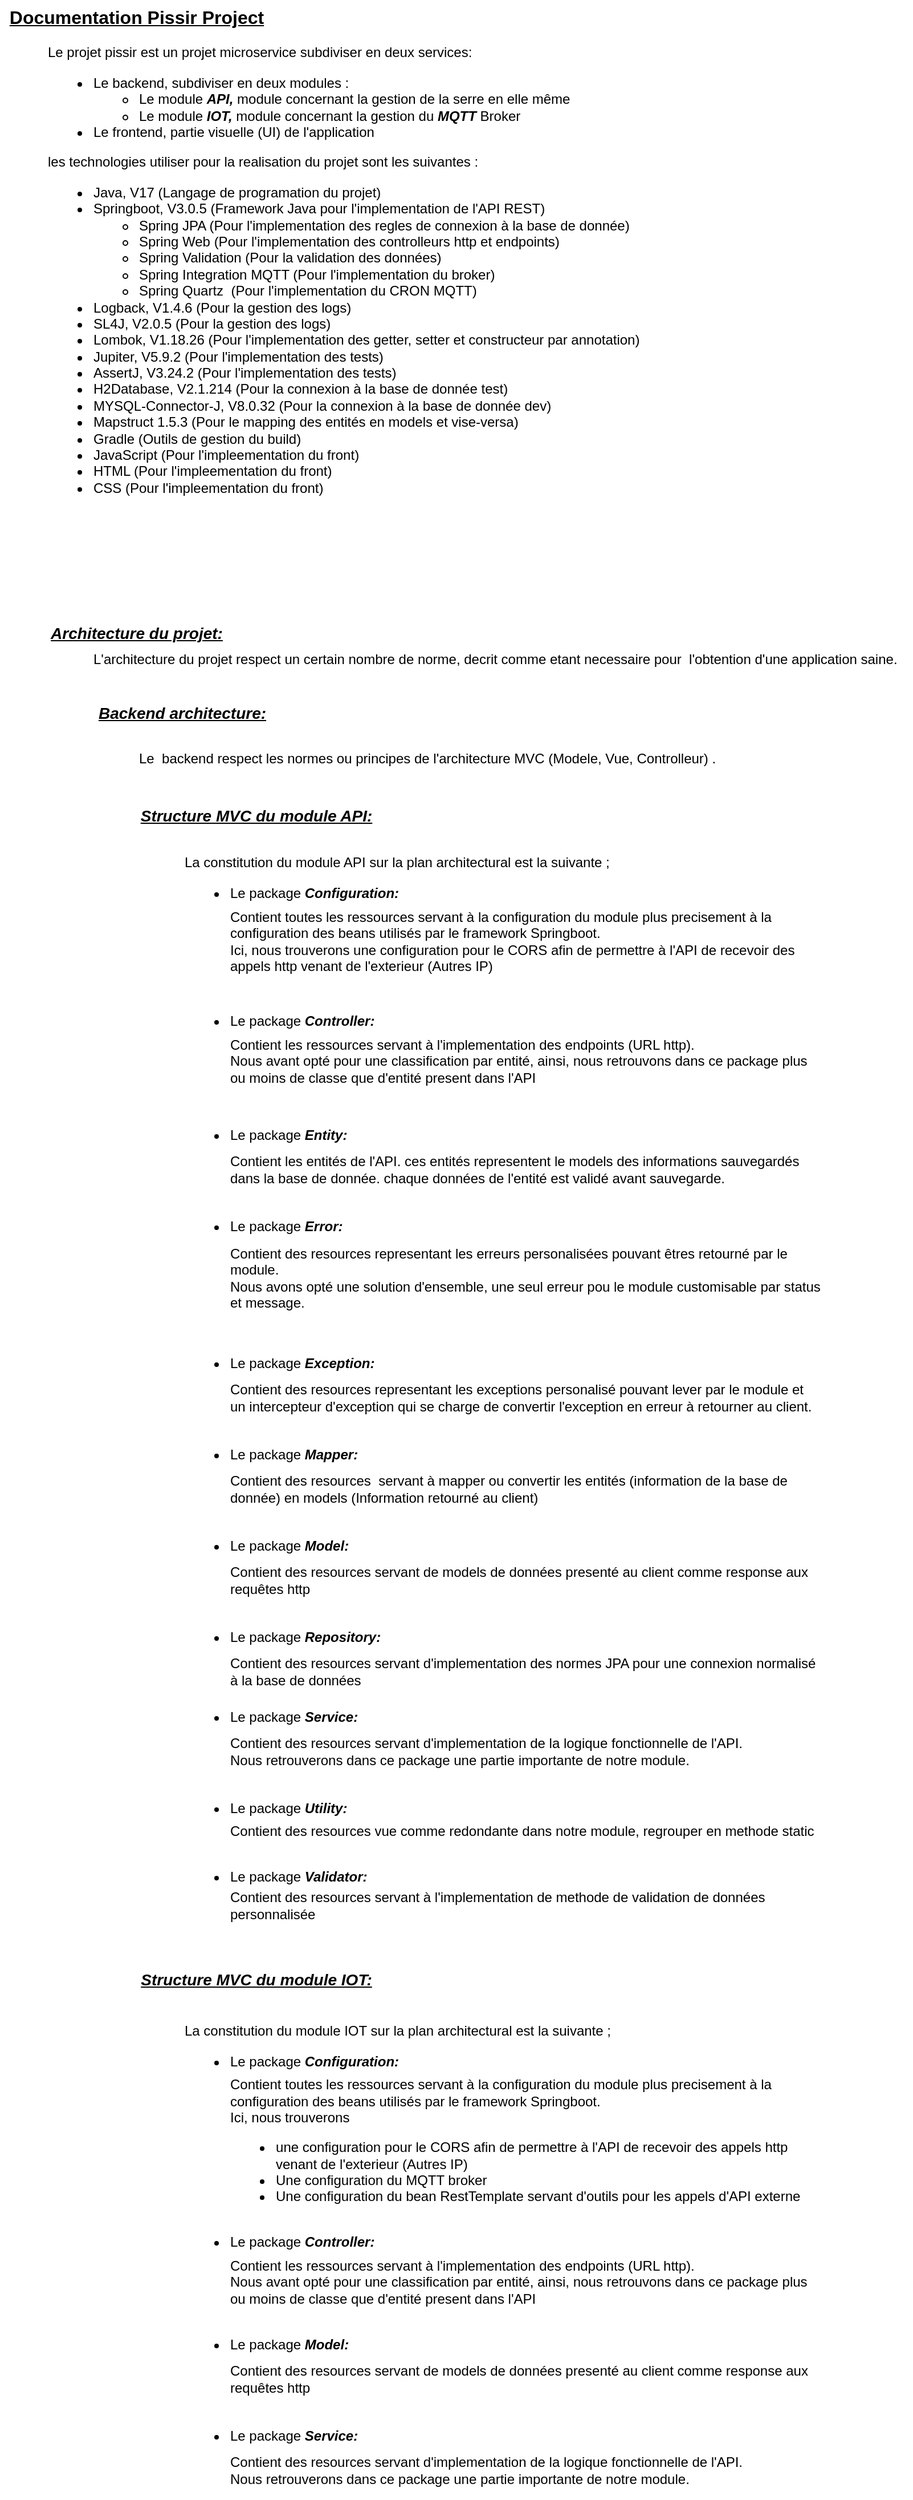 <mxfile version="21.1.2" type="device">
  <diagram name="Page-1" id="ux6zau2yHKvC5HA0hhAy">
    <mxGraphModel dx="812" dy="877" grid="1" gridSize="10" guides="1" tooltips="1" connect="1" arrows="1" fold="1" page="1" pageScale="1" pageWidth="827" pageHeight="1169" math="0" shadow="0">
      <root>
        <mxCell id="0" />
        <mxCell id="1" parent="0" />
        <mxCell id="L14MOquYi8NIOUNwayBG-1" value="&lt;b&gt;&lt;font style=&quot;font-size: 16px;&quot;&gt;&lt;u&gt;Documentation Pissir Project&lt;/u&gt;&lt;/font&gt;&lt;/b&gt;" style="text;html=1;strokeColor=none;fillColor=none;align=center;verticalAlign=middle;whiteSpace=wrap;rounded=0;" parent="1" vertex="1">
          <mxGeometry width="240" height="30" as="geometry" />
        </mxCell>
        <mxCell id="L14MOquYi8NIOUNwayBG-2" value="&lt;b&gt;&lt;i&gt;&lt;u&gt;&lt;font style=&quot;font-size: 14px;&quot;&gt;Architecture du projet:&lt;/font&gt;&lt;/u&gt;&lt;/i&gt;&lt;/b&gt;" style="text;html=1;strokeColor=none;fillColor=none;align=center;verticalAlign=middle;whiteSpace=wrap;rounded=0;" parent="1" vertex="1">
          <mxGeometry x="40" y="540" width="160" height="30" as="geometry" />
        </mxCell>
        <mxCell id="L14MOquYi8NIOUNwayBG-3" value="Le projet pissir est un projet microservice subdiviser en deux services:&lt;br&gt;&lt;ul&gt;&lt;li&gt;Le backend, subdiviser en deux modules :&lt;/li&gt;&lt;ul&gt;&lt;li&gt;Le module &lt;b style=&quot;font-style: italic;&quot;&gt;API, &lt;/b&gt;module concernant la gestion de la serre en elle même&lt;/li&gt;&lt;li&gt;Le module &lt;i style=&quot;font-weight: bold;&quot;&gt;IOT,&lt;/i&gt; module concernant la gestion du &lt;b&gt;&lt;i&gt;MQTT&lt;/i&gt;&lt;/b&gt; Broker&lt;/li&gt;&lt;/ul&gt;&lt;li&gt;Le frontend, partie visuelle (UI) de l&#39;application&lt;/li&gt;&lt;/ul&gt;&lt;div&gt;les technologies utiliser pour la realisation du projet sont les suivantes :&lt;/div&gt;&lt;div&gt;&lt;ul&gt;&lt;li&gt;Java, V17 (Langage de programation du projet)&lt;/li&gt;&lt;li&gt;Springboot, V3.0.5 (Framework Java pour l&#39;implementation de l&#39;API REST)&lt;/li&gt;&lt;ul&gt;&lt;li&gt;Spring JPA (Pour l&#39;implementation des regles de connexion à la base de donnée)&lt;/li&gt;&lt;li&gt;Spring Web (Pour l&#39;implementation des controlleurs http et endpoints)&lt;/li&gt;&lt;li&gt;Spring Validation (Pour la validation des données)&lt;/li&gt;&lt;li&gt;Spring Integration MQTT (Pour l&#39;implementation du broker)&lt;/li&gt;&lt;li&gt;Spring Quartz&amp;nbsp;&amp;nbsp;(Pour l&#39;implementation du CRON MQTT)&lt;/li&gt;&lt;/ul&gt;&lt;li&gt;Logback, V1.4.6 (Pour la gestion des logs)&lt;/li&gt;&lt;li&gt;SL4J, V2.0.5 (Pour la gestion des logs)&lt;/li&gt;&lt;li&gt;Lombok, V1.18.26 (Pour l&#39;implementation des getter, setter et constructeur par annotation)&lt;/li&gt;&lt;li&gt;Jupiter, V5.9.2 (Pour l&#39;implementation des tests)&lt;/li&gt;&lt;li&gt;AssertJ, V3.24.2 (Pour l&#39;implementation des tests)&lt;/li&gt;&lt;li&gt;H2Database, V2.1.214 (Pour la connexion à la base de donnée test)&lt;/li&gt;&lt;li&gt;MYSQL-Connector-J, V8.0.32 (Pour la connexion à la base de donnée dev)&lt;/li&gt;&lt;li&gt;Mapstruct 1.5.3 (Pour le mapping des entités en models et vise-versa)&lt;/li&gt;&lt;li&gt;Gradle (Outils de gestion du build)&lt;/li&gt;&lt;li&gt;JavaScript (Pour l&#39;impleementation du front)&lt;/li&gt;&lt;li&gt;HTML (Pour l&#39;impleementation du front)&lt;/li&gt;&lt;li&gt;CSS (Pour l&#39;impleementation du front)&lt;/li&gt;&lt;/ul&gt;&lt;/div&gt;&lt;div&gt;&lt;br&gt;&lt;/div&gt;" style="text;html=1;strokeColor=none;fillColor=none;align=left;verticalAlign=middle;whiteSpace=wrap;rounded=0;" parent="1" vertex="1">
          <mxGeometry x="40" y="30" width="760" height="440" as="geometry" />
        </mxCell>
        <mxCell id="aLYTQQsK3veODGx8UK8e-1" value="L&#39;architecture du projet respect un certain nombre de norme, decrit comme etant necessaire pour&amp;nbsp; l&#39;obtention d&#39;une application saine.&lt;br&gt;&amp;nbsp;" style="text;html=1;strokeColor=none;fillColor=none;align=left;verticalAlign=middle;whiteSpace=wrap;rounded=0;" vertex="1" parent="1">
          <mxGeometry x="80" y="570" width="720" height="30" as="geometry" />
        </mxCell>
        <mxCell id="aLYTQQsK3veODGx8UK8e-2" value="&lt;b&gt;&lt;i&gt;&lt;u&gt;&lt;font style=&quot;font-size: 14px;&quot;&gt;Backend architecture:&lt;/font&gt;&lt;/u&gt;&lt;/i&gt;&lt;/b&gt;" style="text;html=1;strokeColor=none;fillColor=none;align=center;verticalAlign=middle;whiteSpace=wrap;rounded=0;" vertex="1" parent="1">
          <mxGeometry x="80" y="610" width="160" height="30" as="geometry" />
        </mxCell>
        <mxCell id="aLYTQQsK3veODGx8UK8e-3" value="Le&amp;nbsp; backend respect les normes ou principes de l&#39;architecture MVC (Modele, Vue, Controlleur) .&lt;br&gt;" style="text;html=1;strokeColor=none;fillColor=none;align=left;verticalAlign=middle;whiteSpace=wrap;rounded=0;" vertex="1" parent="1">
          <mxGeometry x="120" y="650" width="640" height="30" as="geometry" />
        </mxCell>
        <mxCell id="aLYTQQsK3veODGx8UK8e-5" value="&lt;b&gt;&lt;i&gt;&lt;u&gt;&lt;font style=&quot;font-size: 14px;&quot;&gt;Structure MVC du module API:&lt;/font&gt;&lt;/u&gt;&lt;/i&gt;&lt;/b&gt;" style="text;html=1;strokeColor=none;fillColor=none;align=center;verticalAlign=middle;whiteSpace=wrap;rounded=0;" vertex="1" parent="1">
          <mxGeometry x="120" y="700" width="210" height="30" as="geometry" />
        </mxCell>
        <mxCell id="aLYTQQsK3veODGx8UK8e-7" value="Contient toutes les ressources servant à la configuration du module plus precisement à la configuration des beans utilisés par le framework Springboot.&lt;br&gt;Ici, nous trouverons u&lt;span style=&quot;background-color: initial;&quot;&gt;ne configuration pour le CORS afin de permettre à l&#39;API de recevoir des appels http venant de l&#39;exterieur (Autres IP)&amp;nbsp;&lt;/span&gt;" style="text;html=1;strokeColor=none;fillColor=none;align=left;verticalAlign=middle;whiteSpace=wrap;rounded=0;" vertex="1" parent="1">
          <mxGeometry x="200" y="790" width="520" height="70.51" as="geometry" />
        </mxCell>
        <mxCell id="aLYTQQsK3veODGx8UK8e-6" value="La constitution du module API sur la plan architectural est la suivante ;&lt;br&gt;&lt;ul&gt;&lt;li&gt;Le package &lt;b&gt;&lt;i&gt;Configuration:&lt;/i&gt;&lt;/b&gt;&lt;/li&gt;&lt;/ul&gt;" style="text;html=1;strokeColor=none;fillColor=none;align=left;verticalAlign=middle;whiteSpace=wrap;rounded=0;" vertex="1" parent="1">
          <mxGeometry x="160" y="730" width="640" height="90" as="geometry" />
        </mxCell>
        <mxCell id="aLYTQQsK3veODGx8UK8e-11" value="&lt;ul style=&quot;border-color: var(--border-color);&quot;&gt;&lt;li style=&quot;border-color: var(--border-color);&quot;&gt;Le package&amp;nbsp;&lt;b style=&quot;border-color: var(--border-color);&quot;&gt;&lt;i style=&quot;border-color: var(--border-color);&quot;&gt;Controller:&lt;/i&gt;&lt;/b&gt;&lt;/li&gt;&lt;/ul&gt;" style="text;html=1;strokeColor=none;fillColor=none;align=left;verticalAlign=middle;whiteSpace=wrap;rounded=0;" vertex="1" parent="1">
          <mxGeometry x="160" y="880" width="560" height="30" as="geometry" />
        </mxCell>
        <mxCell id="aLYTQQsK3veODGx8UK8e-12" value="Contient les ressources servant à l&#39;implementation des endpoints (URL http).&lt;br&gt;Nous avant opté pour une classification par entité, ainsi, nous retrouvons dans ce package plus ou moins de classe que d&#39;entité present dans l&#39;API" style="text;html=1;strokeColor=none;fillColor=none;align=left;verticalAlign=middle;whiteSpace=wrap;rounded=0;" vertex="1" parent="1">
          <mxGeometry x="200" y="900" width="520" height="60" as="geometry" />
        </mxCell>
        <mxCell id="aLYTQQsK3veODGx8UK8e-13" value="&lt;ul style=&quot;border-color: var(--border-color);&quot;&gt;&lt;li style=&quot;border-color: var(--border-color);&quot;&gt;Le package&amp;nbsp;&lt;b style=&quot;border-color: var(--border-color);&quot;&gt;&lt;i style=&quot;border-color: var(--border-color);&quot;&gt;Entity:&lt;/i&gt;&lt;/b&gt;&lt;/li&gt;&lt;/ul&gt;" style="text;html=1;strokeColor=none;fillColor=none;align=left;verticalAlign=middle;whiteSpace=wrap;rounded=0;" vertex="1" parent="1">
          <mxGeometry x="160" y="980" width="560" height="30" as="geometry" />
        </mxCell>
        <mxCell id="aLYTQQsK3veODGx8UK8e-14" value="Contient les entités de l&#39;API. ces entités representent le models des informations sauvegardés dans la base de donnée. chaque données de l&#39;entité est validé avant sauvegarde." style="text;html=1;strokeColor=none;fillColor=none;align=left;verticalAlign=middle;whiteSpace=wrap;rounded=0;" vertex="1" parent="1">
          <mxGeometry x="200" y="1000" width="520" height="50" as="geometry" />
        </mxCell>
        <mxCell id="aLYTQQsK3veODGx8UK8e-15" value="&lt;ul style=&quot;border-color: var(--border-color);&quot;&gt;&lt;li style=&quot;border-color: var(--border-color);&quot;&gt;Le package &lt;b&gt;&lt;i&gt;Error&lt;/i&gt;&lt;/b&gt;&lt;b style=&quot;border-color: var(--border-color);&quot;&gt;&lt;i style=&quot;border-color: var(--border-color);&quot;&gt;:&lt;/i&gt;&lt;/b&gt;&lt;/li&gt;&lt;/ul&gt;" style="text;html=1;strokeColor=none;fillColor=none;align=left;verticalAlign=middle;whiteSpace=wrap;rounded=0;" vertex="1" parent="1">
          <mxGeometry x="160" y="1060" width="560" height="30" as="geometry" />
        </mxCell>
        <mxCell id="aLYTQQsK3veODGx8UK8e-16" value="Contient des resources representant les erreurs personalisées pouvant êtres retourné par le module.&lt;br&gt;Nous avons opté une solution d&#39;ensemble, une seul erreur pou le module customisable par status et message." style="text;html=1;strokeColor=none;fillColor=none;align=left;verticalAlign=middle;whiteSpace=wrap;rounded=0;" vertex="1" parent="1">
          <mxGeometry x="200" y="1080" width="520" height="80" as="geometry" />
        </mxCell>
        <mxCell id="aLYTQQsK3veODGx8UK8e-17" value="&lt;ul style=&quot;border-color: var(--border-color);&quot;&gt;&lt;li style=&quot;border-color: var(--border-color);&quot;&gt;Le package &lt;b&gt;&lt;i&gt;Exception&lt;/i&gt;&lt;/b&gt;&lt;b style=&quot;border-color: var(--border-color);&quot;&gt;&lt;i style=&quot;border-color: var(--border-color);&quot;&gt;:&lt;/i&gt;&lt;/b&gt;&lt;/li&gt;&lt;/ul&gt;" style="text;html=1;strokeColor=none;fillColor=none;align=left;verticalAlign=middle;whiteSpace=wrap;rounded=0;" vertex="1" parent="1">
          <mxGeometry x="160" y="1180" width="560" height="30" as="geometry" />
        </mxCell>
        <mxCell id="aLYTQQsK3veODGx8UK8e-18" value="Contient des resources representant les exceptions personalisé pouvant lever par le module et un intercepteur d&#39;exception qui se charge de convertir l&#39;exception en erreur à retourner au client." style="text;html=1;strokeColor=none;fillColor=none;align=left;verticalAlign=middle;whiteSpace=wrap;rounded=0;" vertex="1" parent="1">
          <mxGeometry x="200" y="1200" width="520" height="50" as="geometry" />
        </mxCell>
        <mxCell id="aLYTQQsK3veODGx8UK8e-19" value="&lt;ul style=&quot;border-color: var(--border-color);&quot;&gt;&lt;li style=&quot;border-color: var(--border-color);&quot;&gt;Le package &lt;b&gt;&lt;i&gt;Mapper&lt;/i&gt;&lt;/b&gt;&lt;b style=&quot;border-color: var(--border-color);&quot;&gt;&lt;i style=&quot;border-color: var(--border-color);&quot;&gt;:&lt;/i&gt;&lt;/b&gt;&lt;/li&gt;&lt;/ul&gt;" style="text;html=1;strokeColor=none;fillColor=none;align=left;verticalAlign=middle;whiteSpace=wrap;rounded=0;" vertex="1" parent="1">
          <mxGeometry x="160" y="1260" width="560" height="30" as="geometry" />
        </mxCell>
        <mxCell id="aLYTQQsK3veODGx8UK8e-20" value="Contient des resources&amp;nbsp; servant à mapper ou convertir les entités (information de la base de donnée) en models (Information retourné au client)&amp;nbsp;" style="text;html=1;strokeColor=none;fillColor=none;align=left;verticalAlign=middle;whiteSpace=wrap;rounded=0;" vertex="1" parent="1">
          <mxGeometry x="200" y="1280" width="520" height="50" as="geometry" />
        </mxCell>
        <mxCell id="aLYTQQsK3veODGx8UK8e-21" value="Contient des resources servant de models de données presenté au client comme response aux requêtes http" style="text;html=1;strokeColor=none;fillColor=none;align=left;verticalAlign=middle;whiteSpace=wrap;rounded=0;" vertex="1" parent="1">
          <mxGeometry x="200" y="1360" width="520" height="50" as="geometry" />
        </mxCell>
        <mxCell id="aLYTQQsK3veODGx8UK8e-22" value="&lt;ul style=&quot;border-color: var(--border-color);&quot;&gt;&lt;li style=&quot;border-color: var(--border-color);&quot;&gt;Le package &lt;b&gt;&lt;i&gt;Model&lt;/i&gt;&lt;/b&gt;&lt;b style=&quot;border-color: var(--border-color);&quot;&gt;&lt;i style=&quot;border-color: var(--border-color);&quot;&gt;:&lt;/i&gt;&lt;/b&gt;&lt;/li&gt;&lt;/ul&gt;" style="text;html=1;strokeColor=none;fillColor=none;align=left;verticalAlign=middle;whiteSpace=wrap;rounded=0;" vertex="1" parent="1">
          <mxGeometry x="160" y="1340" width="560" height="30" as="geometry" />
        </mxCell>
        <mxCell id="aLYTQQsK3veODGx8UK8e-23" value="&lt;ul style=&quot;border-color: var(--border-color);&quot;&gt;&lt;li style=&quot;border-color: var(--border-color);&quot;&gt;Le package&amp;nbsp;&lt;b&gt;&lt;i&gt;Repository&lt;/i&gt;&lt;/b&gt;&lt;b style=&quot;border-color: var(--border-color);&quot;&gt;&lt;i style=&quot;border-color: var(--border-color);&quot;&gt;:&lt;/i&gt;&lt;/b&gt;&lt;/li&gt;&lt;/ul&gt;" style="text;html=1;strokeColor=none;fillColor=none;align=left;verticalAlign=middle;whiteSpace=wrap;rounded=0;" vertex="1" parent="1">
          <mxGeometry x="160" y="1420" width="560" height="30" as="geometry" />
        </mxCell>
        <mxCell id="aLYTQQsK3veODGx8UK8e-24" value="Contient des resources servant d&#39;implementation des normes JPA pour une connexion normalisé à la base de données" style="text;html=1;strokeColor=none;fillColor=none;align=left;verticalAlign=middle;whiteSpace=wrap;rounded=0;" vertex="1" parent="1">
          <mxGeometry x="200" y="1440" width="520" height="50" as="geometry" />
        </mxCell>
        <mxCell id="aLYTQQsK3veODGx8UK8e-25" value="&lt;ul style=&quot;border-color: var(--border-color);&quot;&gt;&lt;li style=&quot;border-color: var(--border-color);&quot;&gt;Le package&amp;nbsp;&lt;b&gt;&lt;i&gt;Service&lt;/i&gt;&lt;/b&gt;&lt;b style=&quot;border-color: var(--border-color);&quot;&gt;&lt;i style=&quot;border-color: var(--border-color);&quot;&gt;:&lt;/i&gt;&lt;/b&gt;&lt;/li&gt;&lt;/ul&gt;" style="text;html=1;strokeColor=none;fillColor=none;align=left;verticalAlign=middle;whiteSpace=wrap;rounded=0;" vertex="1" parent="1">
          <mxGeometry x="160" y="1490" width="560" height="30" as="geometry" />
        </mxCell>
        <mxCell id="aLYTQQsK3veODGx8UK8e-26" value="Contient des resources servant d&#39;implementation de la logique fonctionnelle de l&#39;API.&lt;br&gt;Nous retrouverons dans ce package une partie importante de notre module." style="text;html=1;strokeColor=none;fillColor=none;align=left;verticalAlign=middle;whiteSpace=wrap;rounded=0;" vertex="1" parent="1">
          <mxGeometry x="200" y="1510" width="520" height="50" as="geometry" />
        </mxCell>
        <mxCell id="aLYTQQsK3veODGx8UK8e-27" value="&lt;ul style=&quot;border-color: var(--border-color);&quot;&gt;&lt;li style=&quot;border-color: var(--border-color);&quot;&gt;Le package&amp;nbsp;&lt;b&gt;&lt;i&gt;Utility&lt;/i&gt;&lt;/b&gt;&lt;b style=&quot;border-color: var(--border-color);&quot;&gt;&lt;i style=&quot;border-color: var(--border-color);&quot;&gt;:&lt;/i&gt;&lt;/b&gt;&lt;/li&gt;&lt;/ul&gt;" style="text;html=1;strokeColor=none;fillColor=none;align=left;verticalAlign=middle;whiteSpace=wrap;rounded=0;" vertex="1" parent="1">
          <mxGeometry x="160" y="1570" width="560" height="30" as="geometry" />
        </mxCell>
        <mxCell id="aLYTQQsK3veODGx8UK8e-28" value="Contient des resources vue comme redondante dans notre module, regrouper en methode static" style="text;html=1;strokeColor=none;fillColor=none;align=left;verticalAlign=middle;whiteSpace=wrap;rounded=0;" vertex="1" parent="1">
          <mxGeometry x="200" y="1590" width="520" height="30" as="geometry" />
        </mxCell>
        <mxCell id="aLYTQQsK3veODGx8UK8e-29" value="&lt;ul style=&quot;border-color: var(--border-color);&quot;&gt;&lt;li style=&quot;border-color: var(--border-color);&quot;&gt;Le package&amp;nbsp;&lt;b&gt;&lt;i&gt;Validator&lt;/i&gt;&lt;/b&gt;&lt;b style=&quot;border-color: var(--border-color);&quot;&gt;&lt;i style=&quot;border-color: var(--border-color);&quot;&gt;:&lt;/i&gt;&lt;/b&gt;&lt;/li&gt;&lt;/ul&gt;" style="text;html=1;strokeColor=none;fillColor=none;align=left;verticalAlign=middle;whiteSpace=wrap;rounded=0;" vertex="1" parent="1">
          <mxGeometry x="160" y="1630" width="560" height="30" as="geometry" />
        </mxCell>
        <mxCell id="aLYTQQsK3veODGx8UK8e-30" value="Contient des resources servant à l&#39;implementation de methode de validation de données personnalisée" style="text;html=1;strokeColor=none;fillColor=none;align=left;verticalAlign=middle;whiteSpace=wrap;rounded=0;" vertex="1" parent="1">
          <mxGeometry x="200" y="1650" width="520" height="40" as="geometry" />
        </mxCell>
        <mxCell id="aLYTQQsK3veODGx8UK8e-32" value="&lt;b&gt;&lt;i&gt;&lt;u&gt;&lt;font style=&quot;font-size: 14px;&quot;&gt;Structure MVC du module IOT:&lt;/font&gt;&lt;/u&gt;&lt;/i&gt;&lt;/b&gt;" style="text;html=1;strokeColor=none;fillColor=none;align=center;verticalAlign=middle;whiteSpace=wrap;rounded=0;" vertex="1" parent="1">
          <mxGeometry x="120" y="1720" width="210" height="30" as="geometry" />
        </mxCell>
        <mxCell id="aLYTQQsK3veODGx8UK8e-34" value="La constitution du module IOT sur la plan architectural est la suivante ;&lt;br&gt;&lt;ul&gt;&lt;li&gt;Le package &lt;b&gt;&lt;i&gt;Configuration:&lt;/i&gt;&lt;/b&gt;&lt;/li&gt;&lt;/ul&gt;" style="text;html=1;strokeColor=none;fillColor=none;align=left;verticalAlign=middle;whiteSpace=wrap;rounded=0;" vertex="1" parent="1">
          <mxGeometry x="160" y="1754" width="640" height="90" as="geometry" />
        </mxCell>
        <mxCell id="aLYTQQsK3veODGx8UK8e-35" value="Contient toutes les ressources servant à la configuration du module plus precisement à la configuration des beans utilisés par le framework Springboot.&lt;br&gt;Ici, nous trouverons &lt;br&gt;&lt;ul&gt;&lt;li&gt;u&lt;span style=&quot;background-color: initial;&quot;&gt;ne configuration pour le CORS afin de permettre à l&#39;API de recevoir des appels http venant de l&#39;exterieur (Autres IP)&amp;nbsp;&lt;/span&gt;&lt;/li&gt;&lt;li&gt;&lt;span style=&quot;background-color: initial;&quot;&gt;Une configuration du MQTT broker&amp;nbsp;&lt;/span&gt;&lt;/li&gt;&lt;li&gt;&lt;span style=&quot;background-color: initial;&quot;&gt;Une configuration du bean RestTemplate servant d&#39;outils pour les appels d&#39;API externe&lt;/span&gt;&lt;/li&gt;&lt;/ul&gt;" style="text;html=1;strokeColor=none;fillColor=none;align=left;verticalAlign=middle;whiteSpace=wrap;rounded=0;" vertex="1" parent="1">
          <mxGeometry x="200" y="1813" width="520" height="137" as="geometry" />
        </mxCell>
        <mxCell id="aLYTQQsK3veODGx8UK8e-36" value="&lt;ul style=&quot;border-color: var(--border-color);&quot;&gt;&lt;li style=&quot;border-color: var(--border-color);&quot;&gt;Le package&amp;nbsp;&lt;b style=&quot;border-color: var(--border-color);&quot;&gt;&lt;i style=&quot;border-color: var(--border-color);&quot;&gt;Controller:&lt;/i&gt;&lt;/b&gt;&lt;/li&gt;&lt;/ul&gt;" style="text;html=1;strokeColor=none;fillColor=none;align=left;verticalAlign=middle;whiteSpace=wrap;rounded=0;" vertex="1" parent="1">
          <mxGeometry x="160" y="1950" width="560" height="30" as="geometry" />
        </mxCell>
        <mxCell id="aLYTQQsK3veODGx8UK8e-37" value="Contient les ressources servant à l&#39;implementation des endpoints (URL http).&lt;br&gt;Nous avant opté pour une classification par entité, ainsi, nous retrouvons dans ce package plus ou moins de classe que d&#39;entité present dans l&#39;API" style="text;html=1;strokeColor=none;fillColor=none;align=left;verticalAlign=middle;whiteSpace=wrap;rounded=0;" vertex="1" parent="1">
          <mxGeometry x="200" y="1970" width="520" height="60" as="geometry" />
        </mxCell>
        <mxCell id="aLYTQQsK3veODGx8UK8e-38" value="Contient des resources servant de models de données presenté au client comme response aux requêtes http" style="text;html=1;strokeColor=none;fillColor=none;align=left;verticalAlign=middle;whiteSpace=wrap;rounded=0;" vertex="1" parent="1">
          <mxGeometry x="200" y="2060" width="520" height="50" as="geometry" />
        </mxCell>
        <mxCell id="aLYTQQsK3veODGx8UK8e-39" value="&lt;ul style=&quot;border-color: var(--border-color);&quot;&gt;&lt;li style=&quot;border-color: var(--border-color);&quot;&gt;Le package &lt;b&gt;&lt;i&gt;Model&lt;/i&gt;&lt;/b&gt;&lt;b style=&quot;border-color: var(--border-color);&quot;&gt;&lt;i style=&quot;border-color: var(--border-color);&quot;&gt;:&lt;/i&gt;&lt;/b&gt;&lt;/li&gt;&lt;/ul&gt;" style="text;html=1;strokeColor=none;fillColor=none;align=left;verticalAlign=middle;whiteSpace=wrap;rounded=0;" vertex="1" parent="1">
          <mxGeometry x="160" y="2040" width="560" height="30" as="geometry" />
        </mxCell>
        <mxCell id="aLYTQQsK3veODGx8UK8e-40" value="&lt;ul style=&quot;border-color: var(--border-color);&quot;&gt;&lt;li style=&quot;border-color: var(--border-color);&quot;&gt;Le package&amp;nbsp;&lt;b&gt;&lt;i&gt;Service&lt;/i&gt;&lt;/b&gt;&lt;b style=&quot;border-color: var(--border-color);&quot;&gt;&lt;i style=&quot;border-color: var(--border-color);&quot;&gt;:&lt;/i&gt;&lt;/b&gt;&lt;/li&gt;&lt;/ul&gt;" style="text;html=1;strokeColor=none;fillColor=none;align=left;verticalAlign=middle;whiteSpace=wrap;rounded=0;" vertex="1" parent="1">
          <mxGeometry x="160" y="2120" width="560" height="30" as="geometry" />
        </mxCell>
        <mxCell id="aLYTQQsK3veODGx8UK8e-41" value="Contient des resources servant d&#39;implementation de la logique fonctionnelle de l&#39;API.&lt;br&gt;Nous retrouverons dans ce package une partie importante de notre module." style="text;html=1;strokeColor=none;fillColor=none;align=left;verticalAlign=middle;whiteSpace=wrap;rounded=0;" vertex="1" parent="1">
          <mxGeometry x="200" y="2140" width="520" height="50" as="geometry" />
        </mxCell>
      </root>
    </mxGraphModel>
  </diagram>
</mxfile>
